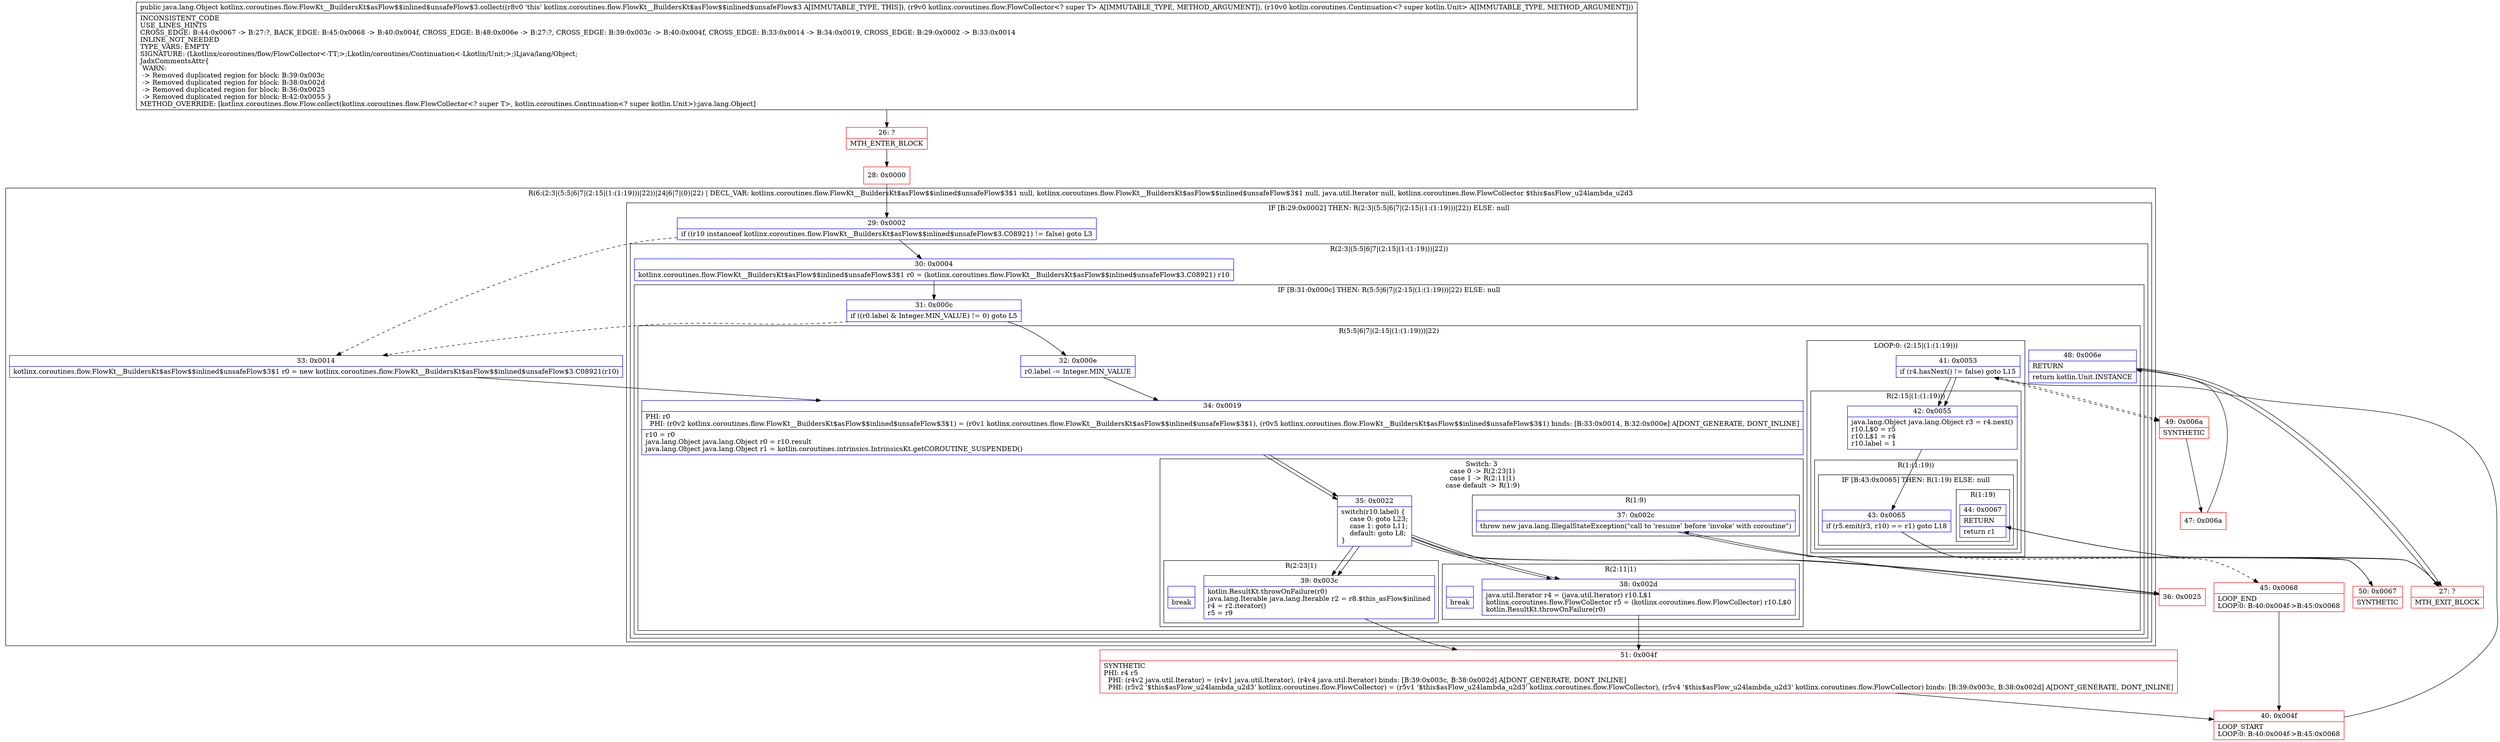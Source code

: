 digraph "CFG forkotlinx.coroutines.flow.FlowKt__BuildersKt$asFlow$$inlined$unsafeFlow$3.collect(Lkotlinx\/coroutines\/flow\/FlowCollector;Lkotlin\/coroutines\/Continuation;)Ljava\/lang\/Object;" {
subgraph cluster_Region_1100771143 {
label = "R(6:(2:3|(5:5|6|7|(2:15|(1:(1:19)))|22))|24|6|7|(0)|22) | DECL_VAR: kotlinx.coroutines.flow.FlowKt__BuildersKt$asFlow$$inlined$unsafeFlow$3$1 null, kotlinx.coroutines.flow.FlowKt__BuildersKt$asFlow$$inlined$unsafeFlow$3$1 null, java.util.Iterator null, kotlinx.coroutines.flow.FlowCollector $this$asFlow_u24lambda_u2d3\l";
node [shape=record,color=blue];
subgraph cluster_IfRegion_1051110318 {
label = "IF [B:29:0x0002] THEN: R(2:3|(5:5|6|7|(2:15|(1:(1:19)))|22)) ELSE: null";
node [shape=record,color=blue];
Node_29 [shape=record,label="{29\:\ 0x0002|if ((r10 instanceof kotlinx.coroutines.flow.FlowKt__BuildersKt$asFlow$$inlined$unsafeFlow$3.C08921) != false) goto L3\l}"];
subgraph cluster_Region_252629484 {
label = "R(2:3|(5:5|6|7|(2:15|(1:(1:19)))|22))";
node [shape=record,color=blue];
Node_30 [shape=record,label="{30\:\ 0x0004|kotlinx.coroutines.flow.FlowKt__BuildersKt$asFlow$$inlined$unsafeFlow$3$1 r0 = (kotlinx.coroutines.flow.FlowKt__BuildersKt$asFlow$$inlined$unsafeFlow$3.C08921) r10\l}"];
subgraph cluster_IfRegion_2089615528 {
label = "IF [B:31:0x000c] THEN: R(5:5|6|7|(2:15|(1:(1:19)))|22) ELSE: null";
node [shape=record,color=blue];
Node_31 [shape=record,label="{31\:\ 0x000c|if ((r0.label & Integer.MIN_VALUE) != 0) goto L5\l}"];
subgraph cluster_Region_1433642277 {
label = "R(5:5|6|7|(2:15|(1:(1:19)))|22)";
node [shape=record,color=blue];
Node_32 [shape=record,label="{32\:\ 0x000e|r0.label \-= Integer.MIN_VALUE\l}"];
Node_34 [shape=record,label="{34\:\ 0x0019|PHI: r0 \l  PHI: (r0v2 kotlinx.coroutines.flow.FlowKt__BuildersKt$asFlow$$inlined$unsafeFlow$3$1) = (r0v1 kotlinx.coroutines.flow.FlowKt__BuildersKt$asFlow$$inlined$unsafeFlow$3$1), (r0v5 kotlinx.coroutines.flow.FlowKt__BuildersKt$asFlow$$inlined$unsafeFlow$3$1) binds: [B:33:0x0014, B:32:0x000e] A[DONT_GENERATE, DONT_INLINE]\l|r10 = r0\ljava.lang.Object java.lang.Object r0 = r10.result\ljava.lang.Object java.lang.Object r1 = kotlin.coroutines.intrinsics.IntrinsicsKt.getCOROUTINE_SUSPENDED()\l}"];
subgraph cluster_SwitchRegion_1158684996 {
label = "Switch: 3
 case 0 -> R(2:23|1)
 case 1 -> R(2:11|1)
 case default -> R(1:9)";
node [shape=record,color=blue];
Node_35 [shape=record,label="{35\:\ 0x0022|switch(r10.label) \{\l    case 0: goto L23;\l    case 1: goto L11;\l    default: goto L8;\l\}\l}"];
subgraph cluster_Region_1370511404 {
label = "R(2:23|1)";
node [shape=record,color=blue];
Node_39 [shape=record,label="{39\:\ 0x003c|kotlin.ResultKt.throwOnFailure(r0)\ljava.lang.Iterable java.lang.Iterable r2 = r8.$this_asFlow$inlined\lr4 = r2.iterator()\lr5 = r9\l}"];
Node_InsnContainer_599799579 [shape=record,label="{|break\l}"];
}
subgraph cluster_Region_1741986038 {
label = "R(2:11|1)";
node [shape=record,color=blue];
Node_38 [shape=record,label="{38\:\ 0x002d|java.util.Iterator r4 = (java.util.Iterator) r10.L$1\lkotlinx.coroutines.flow.FlowCollector r5 = (kotlinx.coroutines.flow.FlowCollector) r10.L$0\lkotlin.ResultKt.throwOnFailure(r0)\l}"];
Node_InsnContainer_1542871940 [shape=record,label="{|break\l}"];
}
subgraph cluster_Region_1350983823 {
label = "R(1:9)";
node [shape=record,color=blue];
Node_37 [shape=record,label="{37\:\ 0x002c|throw new java.lang.IllegalStateException(\"call to 'resume' before 'invoke' with coroutine\")\l}"];
}
}
subgraph cluster_LoopRegion_1150984823 {
label = "LOOP:0: (2:15|(1:(1:19)))";
node [shape=record,color=blue];
Node_41 [shape=record,label="{41\:\ 0x0053|if (r4.hasNext() != false) goto L15\l}"];
subgraph cluster_Region_514630737 {
label = "R(2:15|(1:(1:19)))";
node [shape=record,color=blue];
Node_42 [shape=record,label="{42\:\ 0x0055|java.lang.Object java.lang.Object r3 = r4.next()\lr10.L$0 = r5\lr10.L$1 = r4\lr10.label = 1\l}"];
subgraph cluster_Region_1715481872 {
label = "R(1:(1:19))";
node [shape=record,color=blue];
subgraph cluster_IfRegion_1455317036 {
label = "IF [B:43:0x0065] THEN: R(1:19) ELSE: null";
node [shape=record,color=blue];
Node_43 [shape=record,label="{43\:\ 0x0065|if (r5.emit(r3, r10) == r1) goto L18\l}"];
subgraph cluster_Region_717611111 {
label = "R(1:19)";
node [shape=record,color=blue];
Node_44 [shape=record,label="{44\:\ 0x0067|RETURN\l|return r1\l}"];
}
}
}
}
}
Node_48 [shape=record,label="{48\:\ 0x006e|RETURN\l|return kotlin.Unit.INSTANCE\l}"];
}
}
}
}
Node_33 [shape=record,label="{33\:\ 0x0014|kotlinx.coroutines.flow.FlowKt__BuildersKt$asFlow$$inlined$unsafeFlow$3$1 r0 = new kotlinx.coroutines.flow.FlowKt__BuildersKt$asFlow$$inlined$unsafeFlow$3.C08921(r10)\l}"];
Node_34 [shape=record,label="{34\:\ 0x0019|PHI: r0 \l  PHI: (r0v2 kotlinx.coroutines.flow.FlowKt__BuildersKt$asFlow$$inlined$unsafeFlow$3$1) = (r0v1 kotlinx.coroutines.flow.FlowKt__BuildersKt$asFlow$$inlined$unsafeFlow$3$1), (r0v5 kotlinx.coroutines.flow.FlowKt__BuildersKt$asFlow$$inlined$unsafeFlow$3$1) binds: [B:33:0x0014, B:32:0x000e] A[DONT_GENERATE, DONT_INLINE]\l|r10 = r0\ljava.lang.Object java.lang.Object r0 = r10.result\ljava.lang.Object java.lang.Object r1 = kotlin.coroutines.intrinsics.IntrinsicsKt.getCOROUTINE_SUSPENDED()\l}"];
subgraph cluster_SwitchRegion_308306366 {
label = "Switch: 0";
node [shape=record,color=blue];
Node_35 [shape=record,label="{35\:\ 0x0022|switch(r10.label) \{\l    case 0: goto L23;\l    case 1: goto L11;\l    default: goto L8;\l\}\l}"];
}
subgraph cluster_LoopRegion_251883559 {
label = "LOOP:0: (0)";
node [shape=record,color=blue];
Node_41 [shape=record,label="{41\:\ 0x0053|if (r4.hasNext() != false) goto L15\l}"];
subgraph cluster_Region_1826810704 {
label = "R(0)";
node [shape=record,color=blue];
}
}
Node_48 [shape=record,label="{48\:\ 0x006e|RETURN\l|return kotlin.Unit.INSTANCE\l}"];
}
Node_26 [shape=record,color=red,label="{26\:\ ?|MTH_ENTER_BLOCK\l}"];
Node_28 [shape=record,color=red,label="{28\:\ 0x0000}"];
Node_36 [shape=record,color=red,label="{36\:\ 0x0025}"];
Node_27 [shape=record,color=red,label="{27\:\ ?|MTH_EXIT_BLOCK\l}"];
Node_51 [shape=record,color=red,label="{51\:\ 0x004f|SYNTHETIC\lPHI: r4 r5 \l  PHI: (r4v2 java.util.Iterator) = (r4v1 java.util.Iterator), (r4v4 java.util.Iterator) binds: [B:39:0x003c, B:38:0x002d] A[DONT_GENERATE, DONT_INLINE]\l  PHI: (r5v2 '$this$asFlow_u24lambda_u2d3' kotlinx.coroutines.flow.FlowCollector) = (r5v1 '$this$asFlow_u24lambda_u2d3' kotlinx.coroutines.flow.FlowCollector), (r5v4 '$this$asFlow_u24lambda_u2d3' kotlinx.coroutines.flow.FlowCollector) binds: [B:39:0x003c, B:38:0x002d] A[DONT_GENERATE, DONT_INLINE]\l}"];
Node_40 [shape=record,color=red,label="{40\:\ 0x004f|LOOP_START\lLOOP:0: B:40:0x004f\-\>B:45:0x0068\l}"];
Node_45 [shape=record,color=red,label="{45\:\ 0x0068|LOOP_END\lLOOP:0: B:40:0x004f\-\>B:45:0x0068\l}"];
Node_50 [shape=record,color=red,label="{50\:\ 0x0067|SYNTHETIC\l}"];
Node_49 [shape=record,color=red,label="{49\:\ 0x006a|SYNTHETIC\l}"];
Node_47 [shape=record,color=red,label="{47\:\ 0x006a}"];
MethodNode[shape=record,label="{public java.lang.Object kotlinx.coroutines.flow.FlowKt__BuildersKt$asFlow$$inlined$unsafeFlow$3.collect((r8v0 'this' kotlinx.coroutines.flow.FlowKt__BuildersKt$asFlow$$inlined$unsafeFlow$3 A[IMMUTABLE_TYPE, THIS]), (r9v0 kotlinx.coroutines.flow.FlowCollector\<? super T\> A[IMMUTABLE_TYPE, METHOD_ARGUMENT]), (r10v0 kotlin.coroutines.Continuation\<? super kotlin.Unit\> A[IMMUTABLE_TYPE, METHOD_ARGUMENT]))  | INCONSISTENT_CODE\lUSE_LINES_HINTS\lCROSS_EDGE: B:44:0x0067 \-\> B:27:?, BACK_EDGE: B:45:0x0068 \-\> B:40:0x004f, CROSS_EDGE: B:48:0x006e \-\> B:27:?, CROSS_EDGE: B:39:0x003c \-\> B:40:0x004f, CROSS_EDGE: B:33:0x0014 \-\> B:34:0x0019, CROSS_EDGE: B:29:0x0002 \-\> B:33:0x0014\lINLINE_NOT_NEEDED\lTYPE_VARS: EMPTY\lSIGNATURE: (Lkotlinx\/coroutines\/flow\/FlowCollector\<\-TT;\>;Lkotlin\/coroutines\/Continuation\<\-Lkotlin\/Unit;\>;)Ljava\/lang\/Object;\lJadxCommentsAttr\{\l WARN: \l \-\> Removed duplicated region for block: B:39:0x003c \l \-\> Removed duplicated region for block: B:38:0x002d \l \-\> Removed duplicated region for block: B:36:0x0025 \l \-\> Removed duplicated region for block: B:42:0x0055 \}\lMETHOD_OVERRIDE: [kotlinx.coroutines.flow.Flow.collect(kotlinx.coroutines.flow.FlowCollector\<? super T\>, kotlin.coroutines.Continuation\<? super kotlin.Unit\>):java.lang.Object]\l}"];
MethodNode -> Node_26;Node_29 -> Node_30;
Node_29 -> Node_33[style=dashed];
Node_30 -> Node_31;
Node_31 -> Node_32;
Node_31 -> Node_33[style=dashed];
Node_32 -> Node_34;
Node_34 -> Node_35;
Node_35 -> Node_36;
Node_35 -> Node_38;
Node_35 -> Node_39;
Node_39 -> Node_51;
Node_38 -> Node_51;
Node_37 -> Node_27;
Node_41 -> Node_42;
Node_41 -> Node_49[style=dashed];
Node_42 -> Node_43;
Node_43 -> Node_45[style=dashed];
Node_43 -> Node_50;
Node_44 -> Node_27;
Node_48 -> Node_27;
Node_33 -> Node_34;
Node_34 -> Node_35;
Node_35 -> Node_36;
Node_35 -> Node_38;
Node_35 -> Node_39;
Node_41 -> Node_42;
Node_41 -> Node_49[style=dashed];
Node_48 -> Node_27;
Node_26 -> Node_28;
Node_28 -> Node_29;
Node_36 -> Node_37;
Node_51 -> Node_40;
Node_40 -> Node_41;
Node_45 -> Node_40;
Node_50 -> Node_44;
Node_49 -> Node_47;
Node_47 -> Node_48;
}

